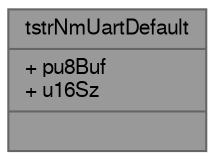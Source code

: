 digraph "tstrNmUartDefault"
{
 // LATEX_PDF_SIZE
  bgcolor="transparent";
  edge [fontname=FreeSans,fontsize=10,labelfontname=FreeSans,labelfontsize=10];
  node [fontname=FreeSans,fontsize=10,shape=box,height=0.2,width=0.4];
  Node1 [shape=record,label="{tstrNmUartDefault\n|+ pu8Buf\l+ u16Sz\l|}",height=0.2,width=0.4,color="gray40", fillcolor="grey60", style="filled", fontcolor="black",tooltip="Structure holding UART default operation parameters."];
}
